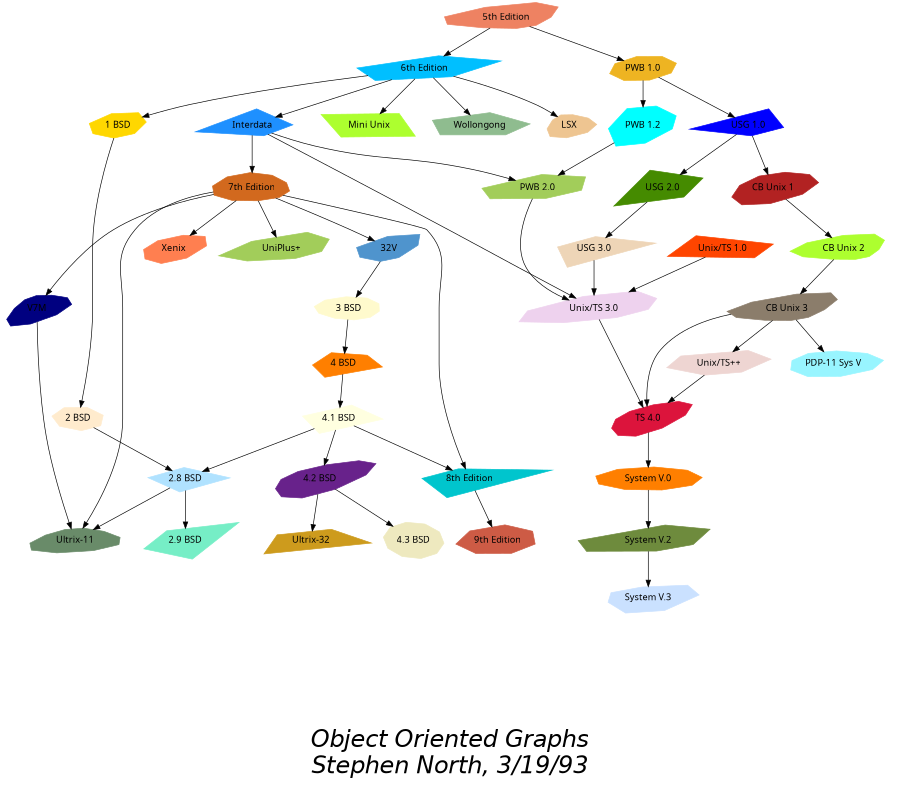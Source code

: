digraph "unix" {
  graph [ 
    dpi = 300,
        fontname = "Helvetica-Oblique",
        fontsize = 36,
        label = "\n\n\n\nObject Oriented Graphs\nStephen North, 3/19/93",
        size = "6,6" ];
  node [ shape = polygon,
       sides = 4,
       distortion = "0.0",
       orientation = "0.0",
       skew = "0.0",
       color = white,
       style = filled,
       fontname = "Helvetica-Outline" ];
  "5th Edition" [sides=9, distortion="0.936354", orientation=28, skew="-0.126818", color=salmon2];
  "6th Edition" [sides=5, distortion="0.238792", orientation=11, skew="0.995935", color=deepskyblue];
  "PWB 1.0" [sides=8, distortion="0.019636", orientation=79, skew="-0.440424", color=goldenrod2];
  LSX [sides=9, distortion="-0.698271", orientation=22, skew="-0.195492", color=burlywood2];
  "1 BSD" [sides=7, distortion="0.265084", orientation=26, skew="0.403659", color=gold1];
  "Mini Unix" [distortion="0.039386", orientation=2, skew="-0.461120", color=greenyellow];
  Wollongong [sides=5, distortion="0.228564", orientation=63, skew="-0.062846", color=darkseagreen];
  Interdata [distortion="0.624013", orientation=56, skew="0.101396", color=dodgerblue1];
  "Unix/TS 3.0" [sides=8, distortion="0.731383", orientation=43, skew="-0.824612", color=thistle2];
  "PWB 2.0" [sides=6, distortion="0.592100", orientation=34, skew="-0.719269", color=darkolivegreen3];
  "7th Edition" [sides=10, distortion="0.298417", orientation=65, skew="0.310367", color=chocolate];
  "8th Edition" [distortion="-0.997093", orientation=50, skew="-0.061117", color=turquoise3];
  "32V" [sides=7, distortion="0.878516", orientation=19, skew="0.592905", color=steelblue3];
  V7M [sides=10, distortion="-0.960249", orientation=32, skew="0.460424", color=navy];
  "Ultrix-11" [sides=10, distortion="-0.633186", orientation=10, skew="0.333125", color=darkseagreen4];
  Xenix [sides=8, distortion="-0.337997", orientation=52, skew="-0.760726", color=coral];
  "UniPlus+" [sides=7, distortion="0.788483", orientation=39, skew="-0.526284", color=darkolivegreen3];
  "9th Edition" [sides=7, distortion="0.138690", orientation=55, skew="0.554049", color=coral3];
  "2 BSD" [sides=7, distortion="-0.010661", orientation=84, skew="0.179249", color=blanchedalmond];
  "2.8 BSD" [distortion="-0.239422", orientation=44, skew="0.053841", color=lightskyblue1];
  "2.9 BSD" [distortion="-0.843381", orientation=70, skew="-0.601395", color=aquamarine2];
  "3 BSD" [sides=10, distortion="0.251820", orientation=18, skew="-0.530618", color=lemonchiffon];
  "4 BSD" [sides=5, distortion="-0.772300", orientation=24, skew="-0.028475", color=darkorange1];
  "4.1 BSD" [distortion="-0.226170", orientation=38, skew="0.504053", color=lightyellow1];
  "4.2 BSD" [sides=10, distortion="-0.807349", orientation=50, skew="-0.908842", color=darkorchid4];
  "4.3 BSD" [sides=10, distortion="-0.030619", orientation=76, skew="0.985021", color=lemonchiffon2];
  "Ultrix-32" [distortion="-0.644209", orientation=21, skew="0.307836", color=goldenrod3];
  "PWB 1.2" [sides=7, distortion="0.640971", orientation=84, skew="-0.768455", color=cyan];
  "USG 1.0" [distortion="0.758942", orientation=42, skew="0.039886", color=blue];
  "CB Unix 1" [sides=9, distortion="-0.348692", orientation=42, skew="0.767058", color=firebrick];
  "USG 2.0" [distortion="0.748625", orientation=74, skew="-0.647656", color=chartreuse4];
  "CB Unix 2" [sides=10, distortion="0.851818", orientation=32, skew="-0.020120", color=greenyellow];
  "CB Unix 3" [sides=10, distortion="0.992237", orientation=29, skew="0.256102", color=bisque4];
  "Unix/TS++" [sides=6, distortion="0.545461", orientation=16, skew="0.313589", color=mistyrose2];
  "PDP-11 Sys V" [sides=9, distortion="-0.267769", orientation=40, skew="0.271226", color=cadetblue1];
  "USG 3.0" [distortion="-0.848455", orientation=44, skew="0.267152", color=bisque2];
  "Unix/TS 1.0" [distortion="0.305594", orientation=75, skew="0.070516", color=orangered];
  "TS 4.0" [sides=10, distortion="-0.641701", orientation=50, skew="-0.952502", color=crimson];
  "System V.0" [sides=9, distortion="0.021556", orientation=26, skew="-0.729938", color=darkorange1];
  "System V.2" [sides=6, distortion="0.985153", orientation=33, skew="-0.399752", color=darkolivegreen4];
  "System V.3" [sides=7, distortion="-0.687574", orientation=58, skew="-0.180116", color=lightsteelblue1];
  "5th Edition" -> "6th Edition";
  "5th Edition" -> "PWB 1.0";
  "6th Edition" -> LSX;
  "6th Edition" -> "1 BSD";
  "6th Edition" -> "Mini Unix";
  "6th Edition" -> Wollongong;
  "6th Edition" -> Interdata;
  Interdata -> "Unix/TS 3.0";
  Interdata -> "PWB 2.0";
  Interdata -> "7th Edition";
  "7th Edition" -> "8th Edition";
  "7th Edition" -> "32V";
  "7th Edition" -> V7M;
  "7th Edition" -> "Ultrix-11";
  "7th Edition" -> Xenix;
  "7th Edition" -> "UniPlus+";
  V7M -> "Ultrix-11";
  "8th Edition" -> "9th Edition";
  "1 BSD" -> "2 BSD";
  "2 BSD" -> "2.8 BSD";
  "2.8 BSD" -> "Ultrix-11";
  "2.8 BSD" -> "2.9 BSD";
  "32V" -> "3 BSD";
  "3 BSD" -> "4 BSD";
  "4 BSD" -> "4.1 BSD";
  "4.1 BSD" -> "4.2 BSD";
  "4.1 BSD" -> "2.8 BSD";
  "4.1 BSD" -> "8th Edition";
  "4.2 BSD" -> "4.3 BSD";
  "4.2 BSD" -> "Ultrix-32";
  "PWB 1.0" -> "PWB 1.2";
  "PWB 1.0" -> "USG 1.0";
  "PWB 1.2" -> "PWB 2.0";
  "USG 1.0" -> "CB Unix 1";
  "USG 1.0" -> "USG 2.0";
  "CB Unix 1" -> "CB Unix 2";
  "CB Unix 2" -> "CB Unix 3";
  "CB Unix 3" -> "Unix/TS++";
  "CB Unix 3" -> "PDP-11 Sys V";
  "USG 2.0" -> "USG 3.0";
  "USG 3.0" -> "Unix/TS 3.0";
  "PWB 2.0" -> "Unix/TS 3.0";
  "Unix/TS 1.0" -> "Unix/TS 3.0";
  "Unix/TS 3.0" -> "TS 4.0";
  "Unix/TS++" -> "TS 4.0";
  "CB Unix 3" -> "TS 4.0";
  "TS 4.0" -> "System V.0";
  "System V.0" -> "System V.2";
  "System V.2" -> "System V.3";
}

